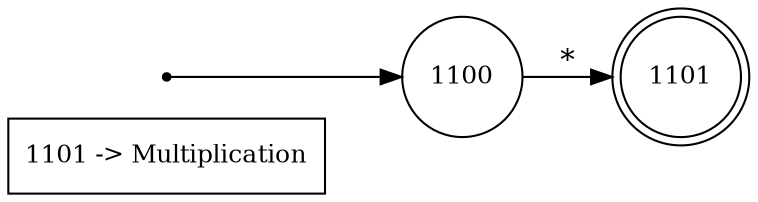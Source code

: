 digraph finite_state_machine {
	rankdir=LR;
	size="8,5"

	node [shape = rectangle, label="1101 -> Multiplication", fontsize=12] token1101;

	node [shape = circle, label="1100", fontsize=12, color=black] 1100;
	node [shape = doublecircle, label="1101", fontsize=12, color=black] 1101;

	node [shape = point, color=black] q0;
	q0	->	1100;

	1100	->	1101	[ label = "*" ];
}
